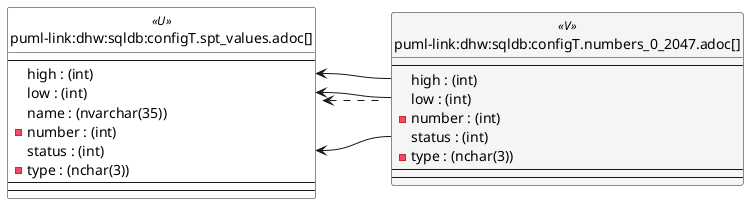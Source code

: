 @startuml
left to right direction
'top to bottom direction
hide circle
'avoide "." issues:
set namespaceSeparator none


skinparam class {
  BackgroundColor White
  BackgroundColor<<FN>> Yellow
  BackgroundColor<<FS>> Yellow
  BackgroundColor<<FT>> LightGray
  BackgroundColor<<IF>> Yellow
  BackgroundColor<<IS>> Yellow
  BackgroundColor<<P>> Aqua
  BackgroundColor<<PC>> Aqua
  BackgroundColor<<SN>> Yellow
  BackgroundColor<<SO>> SlateBlue
  BackgroundColor<<TF>> LightGray
  BackgroundColor<<TR>> Tomato
  BackgroundColor<<U>> White
  BackgroundColor<<V>> WhiteSmoke
  BackgroundColor<<X>> Aqua
  BackgroundColor<<external>> AliceBlue
}


entity "puml-link:dhw:sqldb:configT.numbers_0_2047.adoc[]" as configT.numbers_0_2047 << V >> {
  --
  high : (int)
  low : (int)
  - number : (int)
  status : (int)
  - type : (nchar(3))
  --
  --
}

entity "puml-link:dhw:sqldb:configT.spt_values.adoc[]" as configT.spt_values << U >> {
  --
  high : (int)
  low : (int)
  name : (nvarchar(35))
  - number : (int)
  status : (int)
  - type : (nchar(3))
  --
  --
}

configT.spt_values <.. configT.numbers_0_2047
"configT.spt_values::high" <-- "configT.numbers_0_2047::high"
"configT.spt_values::low" <-- "configT.numbers_0_2047::low"
"configT.spt_values::status" <-- "configT.numbers_0_2047::status"
@enduml

